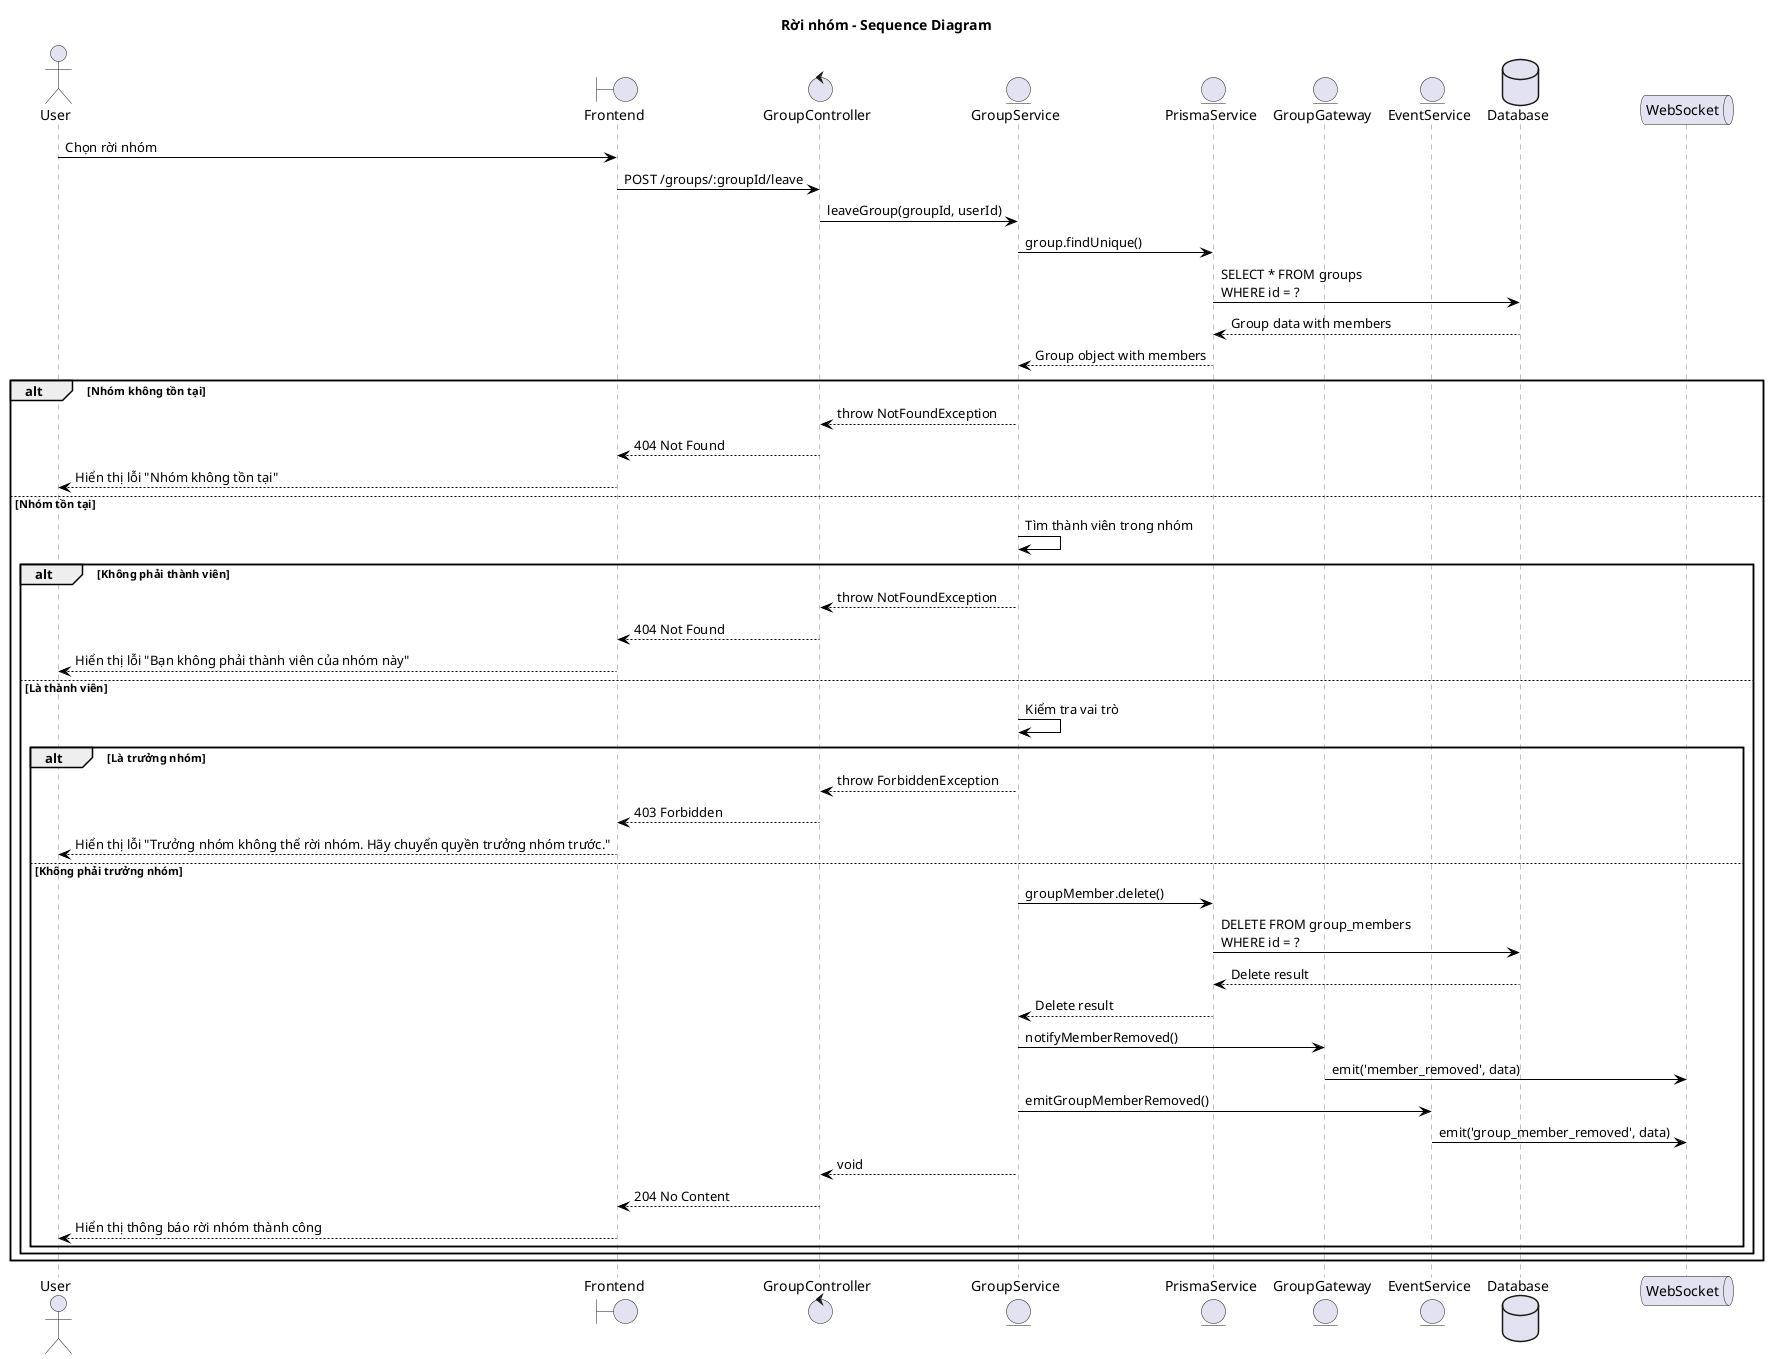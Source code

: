@startuml Rời nhóm - Sequence Diagram
title Rời nhóm - Sequence Diagram

skinparam sequenceParticipant {
    BorderColor grey
    BackgroundColor white
    FontColor black
}

skinparam sequenceLifeLine {
    BorderColor grey
    BackgroundColor white
}

skinparam sequenceArrow {
    Color black
}

actor User
boundary "Frontend" as Frontend
control "GroupController" as Controller
entity "GroupService" as Service
entity "PrismaService" as Prisma
entity "GroupGateway" as Gateway
entity "EventService" as Event
database "Database" as DB
queue "WebSocket" as WS

User -> Frontend: Chọn rời nhóm
Frontend -> Controller: POST /groups/:groupId/leave

Controller -> Service: leaveGroup(groupId, userId)

Service -> Prisma: group.findUnique()
Prisma -> DB: SELECT * FROM groups\nWHERE id = ?
DB --> Prisma: Group data with members
Prisma --> Service: Group object with members

alt Nhóm không tồn tại
    Service --> Controller: throw NotFoundException
    Controller --> Frontend: 404 Not Found
    Frontend --> User: Hiển thị lỗi "Nhóm không tồn tại"
else Nhóm tồn tại
    Service -> Service: Tìm thành viên trong nhóm
    
    alt Không phải thành viên
        Service --> Controller: throw NotFoundException
        Controller --> Frontend: 404 Not Found
        Frontend --> User: Hiển thị lỗi "Bạn không phải thành viên của nhóm này"
    else Là thành viên
        Service -> Service: Kiểm tra vai trò
        
        alt Là trưởng nhóm
            Service --> Controller: throw ForbiddenException
            Controller --> Frontend: 403 Forbidden
            Frontend --> User: Hiển thị lỗi "Trưởng nhóm không thể rời nhóm. Hãy chuyển quyền trưởng nhóm trước."
        else Không phải trưởng nhóm
            Service -> Prisma: groupMember.delete()
            Prisma -> DB: DELETE FROM group_members\nWHERE id = ?
            DB --> Prisma: Delete result
            Prisma --> Service: Delete result
            
            Service -> Gateway: notifyMemberRemoved()
            Gateway -> WS: emit('member_removed', data)
            
            Service -> Event: emitGroupMemberRemoved()
            Event -> WS: emit('group_member_removed', data)
            
            Service --> Controller: void
            Controller --> Frontend: 204 No Content
            Frontend --> User: Hiển thị thông báo rời nhóm thành công
        end
    end
end

@enduml
